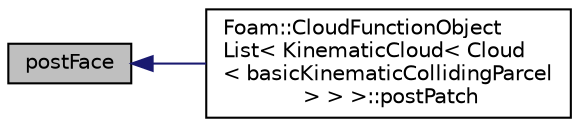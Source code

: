 digraph "postFace"
{
  bgcolor="transparent";
  edge [fontname="Helvetica",fontsize="10",labelfontname="Helvetica",labelfontsize="10"];
  node [fontname="Helvetica",fontsize="10",shape=record];
  rankdir="LR";
  Node25 [label="postFace",height=0.2,width=0.4,color="black", fillcolor="grey75", style="filled", fontcolor="black"];
  Node25 -> Node26 [dir="back",color="midnightblue",fontsize="10",style="solid",fontname="Helvetica"];
  Node26 [label="Foam::CloudFunctionObject\lList\< KinematicCloud\< Cloud\l\< basicKinematicCollidingParcel\l \> \> \>::postPatch",height=0.2,width=0.4,color="black",URL="$a25101.html#a650fa8e8e9a4efa20ad7188b8b3bb790",tooltip="Post-patch hook. "];
}
